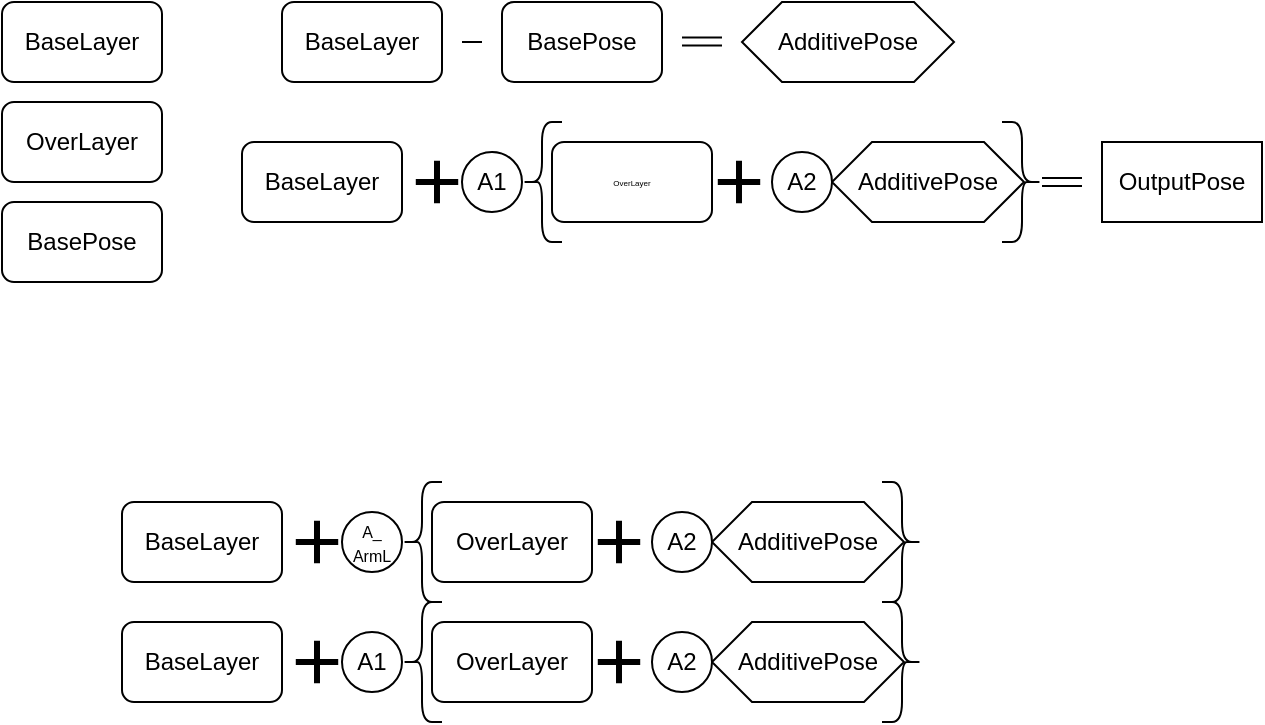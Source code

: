 <mxfile version="17.1.3" type="github">
  <diagram id="vrn0HeVkJkGQ8uHqAP4W" name="Page-1">
    <mxGraphModel dx="1422" dy="774" grid="1" gridSize="10" guides="1" tooltips="1" connect="1" arrows="1" fold="1" page="1" pageScale="1" pageWidth="827" pageHeight="1169" math="0" shadow="0">
      <root>
        <mxCell id="0" />
        <mxCell id="1" parent="0" />
        <mxCell id="xuFwdp0xskdRImY5IUV7-2" value="BaseLayer" style="rounded=1;whiteSpace=wrap;html=1;" vertex="1" parent="1">
          <mxGeometry x="50" y="250" width="80" height="40" as="geometry" />
        </mxCell>
        <mxCell id="xuFwdp0xskdRImY5IUV7-3" value="OverLayer" style="rounded=1;whiteSpace=wrap;html=1;" vertex="1" parent="1">
          <mxGeometry x="50" y="300" width="80" height="40" as="geometry" />
        </mxCell>
        <mxCell id="xuFwdp0xskdRImY5IUV7-4" value="BasePose" style="rounded=1;whiteSpace=wrap;html=1;" vertex="1" parent="1">
          <mxGeometry x="50" y="350" width="80" height="40" as="geometry" />
        </mxCell>
        <mxCell id="xuFwdp0xskdRImY5IUV7-5" value="BaseLayer" style="rounded=1;whiteSpace=wrap;html=1;" vertex="1" parent="1">
          <mxGeometry x="190" y="250" width="80" height="40" as="geometry" />
        </mxCell>
        <mxCell id="xuFwdp0xskdRImY5IUV7-6" value="BasePose" style="rounded=1;whiteSpace=wrap;html=1;" vertex="1" parent="1">
          <mxGeometry x="300" y="250" width="80" height="40" as="geometry" />
        </mxCell>
        <mxCell id="xuFwdp0xskdRImY5IUV7-7" value="" style="endArrow=none;html=1;rounded=0;" edge="1" parent="1">
          <mxGeometry width="50" height="50" relative="1" as="geometry">
            <mxPoint x="280" y="270" as="sourcePoint" />
            <mxPoint x="290" y="270" as="targetPoint" />
          </mxGeometry>
        </mxCell>
        <mxCell id="xuFwdp0xskdRImY5IUV7-11" value="AdditivePose" style="shape=hexagon;perimeter=hexagonPerimeter2;whiteSpace=wrap;html=1;fixedSize=1;" vertex="1" parent="1">
          <mxGeometry x="420" y="250" width="106" height="40" as="geometry" />
        </mxCell>
        <mxCell id="xuFwdp0xskdRImY5IUV7-12" value="BaseLayer" style="rounded=1;whiteSpace=wrap;html=1;" vertex="1" parent="1">
          <mxGeometry x="170" y="320" width="80" height="40" as="geometry" />
        </mxCell>
        <mxCell id="xuFwdp0xskdRImY5IUV7-13" value="&lt;font style=&quot;font-size: 4px&quot;&gt;OverLayer&lt;/font&gt;" style="rounded=1;whiteSpace=wrap;html=1;fontSize=5;" vertex="1" parent="1">
          <mxGeometry x="325" y="320" width="80" height="40" as="geometry" />
        </mxCell>
        <mxCell id="xuFwdp0xskdRImY5IUV7-14" value="AdditivePose" style="shape=hexagon;perimeter=hexagonPerimeter2;whiteSpace=wrap;html=1;fixedSize=1;" vertex="1" parent="1">
          <mxGeometry x="465" y="320" width="96" height="40" as="geometry" />
        </mxCell>
        <mxCell id="xuFwdp0xskdRImY5IUV7-15" value="" style="shape=umlDestroy;whiteSpace=wrap;html=1;strokeWidth=3;rotation=45;" vertex="1" parent="1">
          <mxGeometry x="411" y="332.5" width="15" height="15" as="geometry" />
        </mxCell>
        <mxCell id="xuFwdp0xskdRImY5IUV7-16" value="" style="shape=umlDestroy;whiteSpace=wrap;html=1;strokeWidth=3;rotation=45;" vertex="1" parent="1">
          <mxGeometry x="260" y="332.5" width="15" height="15" as="geometry" />
        </mxCell>
        <mxCell id="xuFwdp0xskdRImY5IUV7-18" value="" style="shape=link;html=1;rounded=0;" edge="1" parent="1">
          <mxGeometry relative="1" as="geometry">
            <mxPoint x="570" y="340" as="sourcePoint" />
            <mxPoint x="590" y="340" as="targetPoint" />
          </mxGeometry>
        </mxCell>
        <mxCell id="xuFwdp0xskdRImY5IUV7-20" value="" style="shape=link;html=1;rounded=0;" edge="1" parent="1">
          <mxGeometry relative="1" as="geometry">
            <mxPoint x="410" y="269.71" as="sourcePoint" />
            <mxPoint x="390" y="269.71" as="targetPoint" />
          </mxGeometry>
        </mxCell>
        <mxCell id="xuFwdp0xskdRImY5IUV7-22" value="OutputPose" style="rounded=0;whiteSpace=wrap;html=1;" vertex="1" parent="1">
          <mxGeometry x="600" y="320" width="80" height="40" as="geometry" />
        </mxCell>
        <mxCell id="xuFwdp0xskdRImY5IUV7-25" value="" style="shape=curlyBracket;whiteSpace=wrap;html=1;rounded=1;" vertex="1" parent="1">
          <mxGeometry x="310" y="310" width="20" height="60" as="geometry" />
        </mxCell>
        <mxCell id="xuFwdp0xskdRImY5IUV7-26" value="" style="shape=curlyBracket;whiteSpace=wrap;html=1;rounded=1;flipH=1;" vertex="1" parent="1">
          <mxGeometry x="550" y="310" width="20" height="60" as="geometry" />
        </mxCell>
        <mxCell id="xuFwdp0xskdRImY5IUV7-27" value="A1" style="ellipse;whiteSpace=wrap;html=1;aspect=fixed;" vertex="1" parent="1">
          <mxGeometry x="280" y="325" width="30" height="30" as="geometry" />
        </mxCell>
        <mxCell id="xuFwdp0xskdRImY5IUV7-28" value="A2" style="ellipse;whiteSpace=wrap;html=1;aspect=fixed;" vertex="1" parent="1">
          <mxGeometry x="435" y="325" width="30" height="30" as="geometry" />
        </mxCell>
        <mxCell id="xuFwdp0xskdRImY5IUV7-37" value="BaseLayer" style="rounded=1;whiteSpace=wrap;html=1;" vertex="1" parent="1">
          <mxGeometry x="110" y="500" width="80" height="40" as="geometry" />
        </mxCell>
        <mxCell id="xuFwdp0xskdRImY5IUV7-38" value="OverLayer" style="rounded=1;whiteSpace=wrap;html=1;" vertex="1" parent="1">
          <mxGeometry x="265" y="500" width="80" height="40" as="geometry" />
        </mxCell>
        <mxCell id="xuFwdp0xskdRImY5IUV7-39" value="AdditivePose" style="shape=hexagon;perimeter=hexagonPerimeter2;whiteSpace=wrap;html=1;fixedSize=1;" vertex="1" parent="1">
          <mxGeometry x="405" y="500" width="96" height="40" as="geometry" />
        </mxCell>
        <mxCell id="xuFwdp0xskdRImY5IUV7-40" value="" style="shape=umlDestroy;whiteSpace=wrap;html=1;strokeWidth=3;rotation=45;" vertex="1" parent="1">
          <mxGeometry x="351" y="512.5" width="15" height="15" as="geometry" />
        </mxCell>
        <mxCell id="xuFwdp0xskdRImY5IUV7-41" value="" style="shape=umlDestroy;whiteSpace=wrap;html=1;strokeWidth=3;rotation=45;" vertex="1" parent="1">
          <mxGeometry x="200" y="512.5" width="15" height="15" as="geometry" />
        </mxCell>
        <mxCell id="xuFwdp0xskdRImY5IUV7-42" value="" style="shape=curlyBracket;whiteSpace=wrap;html=1;rounded=1;" vertex="1" parent="1">
          <mxGeometry x="250" y="490" width="20" height="60" as="geometry" />
        </mxCell>
        <mxCell id="xuFwdp0xskdRImY5IUV7-43" value="" style="shape=curlyBracket;whiteSpace=wrap;html=1;rounded=1;flipH=1;" vertex="1" parent="1">
          <mxGeometry x="490" y="490" width="20" height="60" as="geometry" />
        </mxCell>
        <mxCell id="xuFwdp0xskdRImY5IUV7-44" value="&lt;font style=&quot;font-size: 8px&quot;&gt;A_&lt;br&gt;ArmL&lt;/font&gt;" style="ellipse;whiteSpace=wrap;html=1;aspect=fixed;fontSize=10;" vertex="1" parent="1">
          <mxGeometry x="220" y="505" width="30" height="30" as="geometry" />
        </mxCell>
        <mxCell id="xuFwdp0xskdRImY5IUV7-45" value="A2" style="ellipse;whiteSpace=wrap;html=1;aspect=fixed;" vertex="1" parent="1">
          <mxGeometry x="375" y="505" width="30" height="30" as="geometry" />
        </mxCell>
        <mxCell id="xuFwdp0xskdRImY5IUV7-46" value="BaseLayer" style="rounded=1;whiteSpace=wrap;html=1;" vertex="1" parent="1">
          <mxGeometry x="110" y="560" width="80" height="40" as="geometry" />
        </mxCell>
        <mxCell id="xuFwdp0xskdRImY5IUV7-47" value="OverLayer" style="rounded=1;whiteSpace=wrap;html=1;" vertex="1" parent="1">
          <mxGeometry x="265" y="560" width="80" height="40" as="geometry" />
        </mxCell>
        <mxCell id="xuFwdp0xskdRImY5IUV7-48" value="AdditivePose" style="shape=hexagon;perimeter=hexagonPerimeter2;whiteSpace=wrap;html=1;fixedSize=1;" vertex="1" parent="1">
          <mxGeometry x="405" y="560" width="96" height="40" as="geometry" />
        </mxCell>
        <mxCell id="xuFwdp0xskdRImY5IUV7-49" value="" style="shape=umlDestroy;whiteSpace=wrap;html=1;strokeWidth=3;rotation=45;" vertex="1" parent="1">
          <mxGeometry x="351" y="572.5" width="15" height="15" as="geometry" />
        </mxCell>
        <mxCell id="xuFwdp0xskdRImY5IUV7-50" value="" style="shape=umlDestroy;whiteSpace=wrap;html=1;strokeWidth=3;rotation=45;" vertex="1" parent="1">
          <mxGeometry x="200" y="572.5" width="15" height="15" as="geometry" />
        </mxCell>
        <mxCell id="xuFwdp0xskdRImY5IUV7-51" value="" style="shape=curlyBracket;whiteSpace=wrap;html=1;rounded=1;" vertex="1" parent="1">
          <mxGeometry x="250" y="550" width="20" height="60" as="geometry" />
        </mxCell>
        <mxCell id="xuFwdp0xskdRImY5IUV7-52" value="" style="shape=curlyBracket;whiteSpace=wrap;html=1;rounded=1;flipH=1;" vertex="1" parent="1">
          <mxGeometry x="490" y="550" width="20" height="60" as="geometry" />
        </mxCell>
        <mxCell id="xuFwdp0xskdRImY5IUV7-53" value="A1" style="ellipse;whiteSpace=wrap;html=1;aspect=fixed;" vertex="1" parent="1">
          <mxGeometry x="220" y="565" width="30" height="30" as="geometry" />
        </mxCell>
        <mxCell id="xuFwdp0xskdRImY5IUV7-54" value="A2" style="ellipse;whiteSpace=wrap;html=1;aspect=fixed;" vertex="1" parent="1">
          <mxGeometry x="375" y="565" width="30" height="30" as="geometry" />
        </mxCell>
      </root>
    </mxGraphModel>
  </diagram>
</mxfile>
